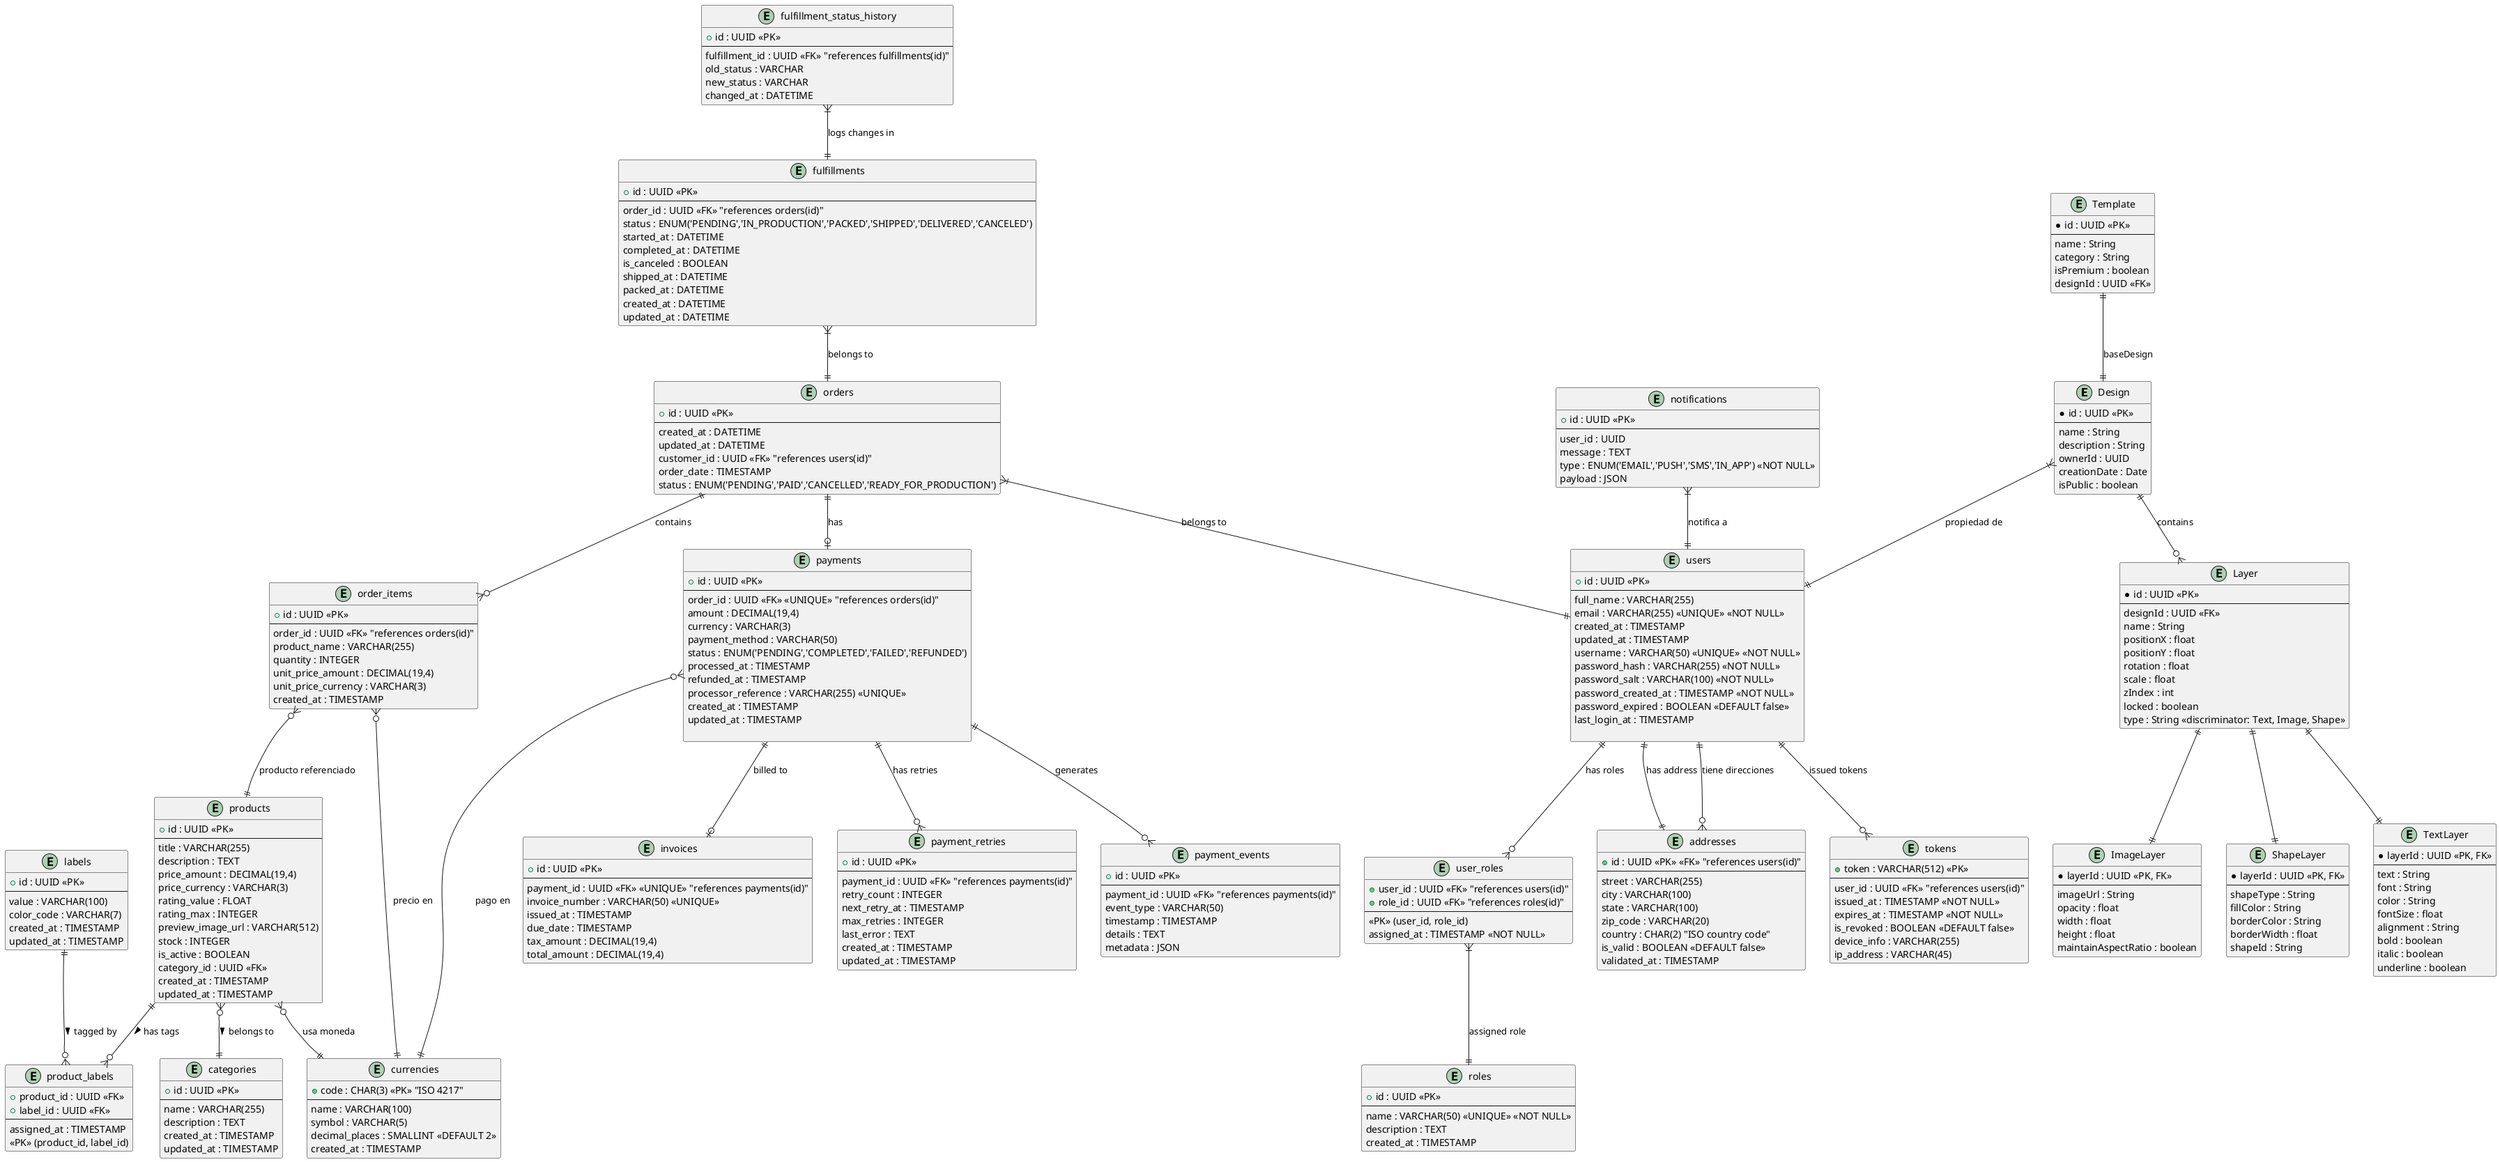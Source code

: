 ' =============================
' Design studio.puml
' =============================
@startuml
entity "Design" {
  * id : UUID <<PK>>
  --
  name : String
  description : String
  ownerId : UUID
  creationDate : Date
  isPublic : boolean
}

entity "Layer" {
  * id : UUID <<PK>>
  --
  designId : UUID <<FK>>
  name : String
  positionX : float
  positionY : float
  rotation : float
  scale : float
  zIndex : int
  locked : boolean
  type : String <<discriminator: Text, Image, Shape>>
}

entity "TextLayer" {
  * layerId : UUID <<PK, FK>>
  --
  text : String
  font : String
  color : String
  fontSize : float
  alignment : String
  bold : boolean
  italic : boolean
  underline : boolean
}

entity "ImageLayer" {
  * layerId : UUID <<PK, FK>>
  --
  imageUrl : String
  opacity : float
  width : float
  height : float
  maintainAspectRatio : boolean
}

entity "ShapeLayer" {
  * layerId : UUID <<PK, FK>>
  --
  shapeType : String
  fillColor : String
  borderColor : String
  borderWidth : float
  shapeId : String
}

entity "Template" {
  * id : UUID <<PK>>
  --
  name : String
  category : String
  isPremium : boolean
  designId : UUID <<FK>>
}

' Relaciones
Design ||--o{ Layer : contains
Layer ||--|| TextLayer
Layer ||--|| ImageLayer
Layer ||--|| ShapeLayer
Template ||--|| Design : baseDesign

' =============================
' Order Fulfillment.puml
' =============================


entity "fulfillments" {
  + id : UUID <<PK>>
  --
  order_id : UUID <<FK>> "references orders(id)"
  status : ENUM('PENDING','IN_PRODUCTION','PACKED','SHIPPED','DELIVERED','CANCELED')
  started_at : DATETIME
  completed_at : DATETIME
  is_canceled : BOOLEAN
  shipped_at : DATETIME
  packed_at : DATETIME
  created_at : DATETIME
  updated_at : DATETIME
}

entity "orders" {
  + id : UUID <<PK>>
  --
  ' Add other fields as needed
  created_at : DATETIME
  updated_at : DATETIME
  customer_id : UUID <<FK>> "references users(id)"
  order_date : TIMESTAMP
  status : ENUM('PENDING','PAID','CANCELLED','READY_FOR_PRODUCTION')
}


' Optional enhancement for tracking status transitions
entity "fulfillment_status_history" {
  + id : UUID <<PK>>
  --
  fulfillment_id : UUID <<FK>> "references fulfillments(id)"
  old_status : VARCHAR
  new_status : VARCHAR
  changed_at : DATETIME
}

' Relationships
fulfillments }|--|| orders : "belongs to"
fulfillment_status_history }|--|| fulfillments : "logs changes in"

' =============================
' Order processing.puml
' =============================


entity "users" {
  + id : UUID <<PK>>
  --
  full_name : VARCHAR(255)
  email : VARCHAR(255) <<UNIQUE>> <<NOT NULL>>
  created_at : TIMESTAMP
  updated_at : TIMESTAMP
  username : VARCHAR(50) <<UNIQUE>> <<NOT NULL>>
  password_hash : VARCHAR(255) <<NOT NULL>>
  password_salt : VARCHAR(100) <<NOT NULL>>
  password_created_at : TIMESTAMP <<NOT NULL>>
  password_expired : BOOLEAN <<DEFAULT false>>
  last_login_at : TIMESTAMP

}



entity "order_items" {
  + id : UUID <<PK>>
  --
  order_id : UUID <<FK>> "references orders(id)"
  product_name : VARCHAR(255)
  quantity : INTEGER
  unit_price_amount : DECIMAL(19,4)
  unit_price_currency : VARCHAR(3)
  created_at : TIMESTAMP
}

entity "payments" {
  + id : UUID <<PK>>
  --
  order_id : UUID <<FK>> <<UNIQUE>> "references orders(id)"
  amount : DECIMAL(19,4)
  currency : VARCHAR(3)
  payment_method : VARCHAR(50)
  status : ENUM('PENDING','COMPLETED','FAILED','REFUNDED')
  processed_at : TIMESTAMP
  refunded_at : TIMESTAMP
  processor_reference : VARCHAR(255) <<UNIQUE>>
  created_at : TIMESTAMP
  updated_at : TIMESTAMP

}

' Relationships
orders }|--|| users : "belongs to"
orders ||--o{ order_items : "contains"
orders ||--o| payments : "has"

' =============================
' Payment Gateway.puml
' =============================


entity "payment_events" {
  + id : UUID <<PK>>
  --
  payment_id : UUID <<FK>> "references payments(id)"
  event_type : VARCHAR(50)
  timestamp : TIMESTAMP
  details : TEXT
  metadata : JSON
}

entity "invoices" {
  + id : UUID <<PK>>
  --
  payment_id : UUID <<FK>> <<UNIQUE>> "references payments(id)"
  invoice_number : VARCHAR(50) <<UNIQUE>>
  issued_at : TIMESTAMP
  due_date : TIMESTAMP
  tax_amount : DECIMAL(19,4)
  total_amount : DECIMAL(19,4)
}

entity "payment_retries" {
  + id : UUID <<PK>>
  --
  payment_id : UUID <<FK>> "references payments(id)"
  retry_count : INTEGER
  next_retry_at : TIMESTAMP
  max_retries : INTEGER
  last_error : TEXT
  created_at : TIMESTAMP
  updated_at : TIMESTAMP
}


' Relationships
payments ||--o{ payment_events : "generates"
payments ||--o| invoices : "billed to"
payments ||--o{ payment_retries : "has retries"

' =============================
' Product Catalog.puml
' =============================

entity "products" {
  + id : UUID <<PK>>
  --
  title : VARCHAR(255)
  description : TEXT
  price_amount : DECIMAL(19,4)
  price_currency : VARCHAR(3)
  rating_value : FLOAT
  rating_max : INTEGER
  preview_image_url : VARCHAR(512)
  stock : INTEGER
  is_active : BOOLEAN
  category_id : UUID <<FK>>
  created_at : TIMESTAMP
  updated_at : TIMESTAMP
}

entity "categories" {
  + id : UUID <<PK>>
  --
  name : VARCHAR(255)
  description : TEXT
  created_at : TIMESTAMP
  updated_at : TIMESTAMP
}

entity "labels" {
  + id : UUID <<PK>>
  --
  value : VARCHAR(100)
  color_code : VARCHAR(7)
  created_at : TIMESTAMP
  updated_at : TIMESTAMP
}

entity "product_labels"  {
  + product_id : UUID <<FK>>
  + label_id : UUID <<FK>>
  --
  assigned_at : TIMESTAMP
  <<PK>> (product_id, label_id)
}

' RELATIONSHIPS 

products }o--|| categories : belongs to >
products ||--o{ product_labels : has tags >
labels ||--o{ product_labels : tagged by >

' =============================
' SharedKernel.puml
' =============================



entity "currencies" {
  + code : CHAR(3) <<PK>> "ISO 4217"
  --
  name : VARCHAR(100)
  symbol : VARCHAR(5)
  decimal_places : SMALLINT <<DEFAULT 2>>
  created_at : TIMESTAMP
}

entity "addresses" {
  + id : UUID <<PK>> <<FK>> "references users(id)"
  --
  street : VARCHAR(255)
  city : VARCHAR(100)
  state : VARCHAR(100)
  zip_code : VARCHAR(20)
  country : CHAR(2) "ISO country code"
  is_valid : BOOLEAN <<DEFAULT false>>
  validated_at : TIMESTAMP
}



entity "notifications" {
  + id : UUID <<PK>>
  --
  user_id : UUID
  message : TEXT
  type : ENUM('EMAIL','PUSH','SMS','IN_APP') <<NOT NULL>>
  payload : JSON
}

' =============================
' User Management.puml
' =============================


entity "roles" {
  + id : UUID <<PK>>
  --
  name : VARCHAR(50) <<UNIQUE>> <<NOT NULL>>
  description : TEXT
  created_at : TIMESTAMP
}

entity "user_roles" {
  + user_id : UUID <<FK>> "references users(id)"
  + role_id : UUID <<FK>> "references roles(id)"
  --
  <<PK>> (user_id, role_id)
  assigned_at : TIMESTAMP <<NOT NULL>>
}

entity "tokens" {
  + token : VARCHAR(512) <<PK>>
  --
  user_id : UUID <<FK>> "references users(id)"
  issued_at : TIMESTAMP <<NOT NULL>>
  expires_at : TIMESTAMP <<NOT NULL>>
  is_revoked : BOOLEAN <<DEFAULT false>>
  device_info : VARCHAR(255)
  ip_address : VARCHAR(45)
}

' =============================
' RELATIONSHIPS
' =============================
users ||--|| addresses : "has address"
users ||--o{ user_roles : "has roles"
user_roles }|--|| roles : "assigned role"
users ||--o{ tokens : "issued tokens"
notifications }|--|| users : "notifica a"
products }o--|| currencies : "usa moneda"
payments }o--|| currencies : "pago en"
Design }|--|| users : "propiedad de"
order_items }o--|| currencies : "precio en"
order_items }o--|| products : "producto referenciado"
users ||--o{ addresses : "tiene direcciones"








@enduml




